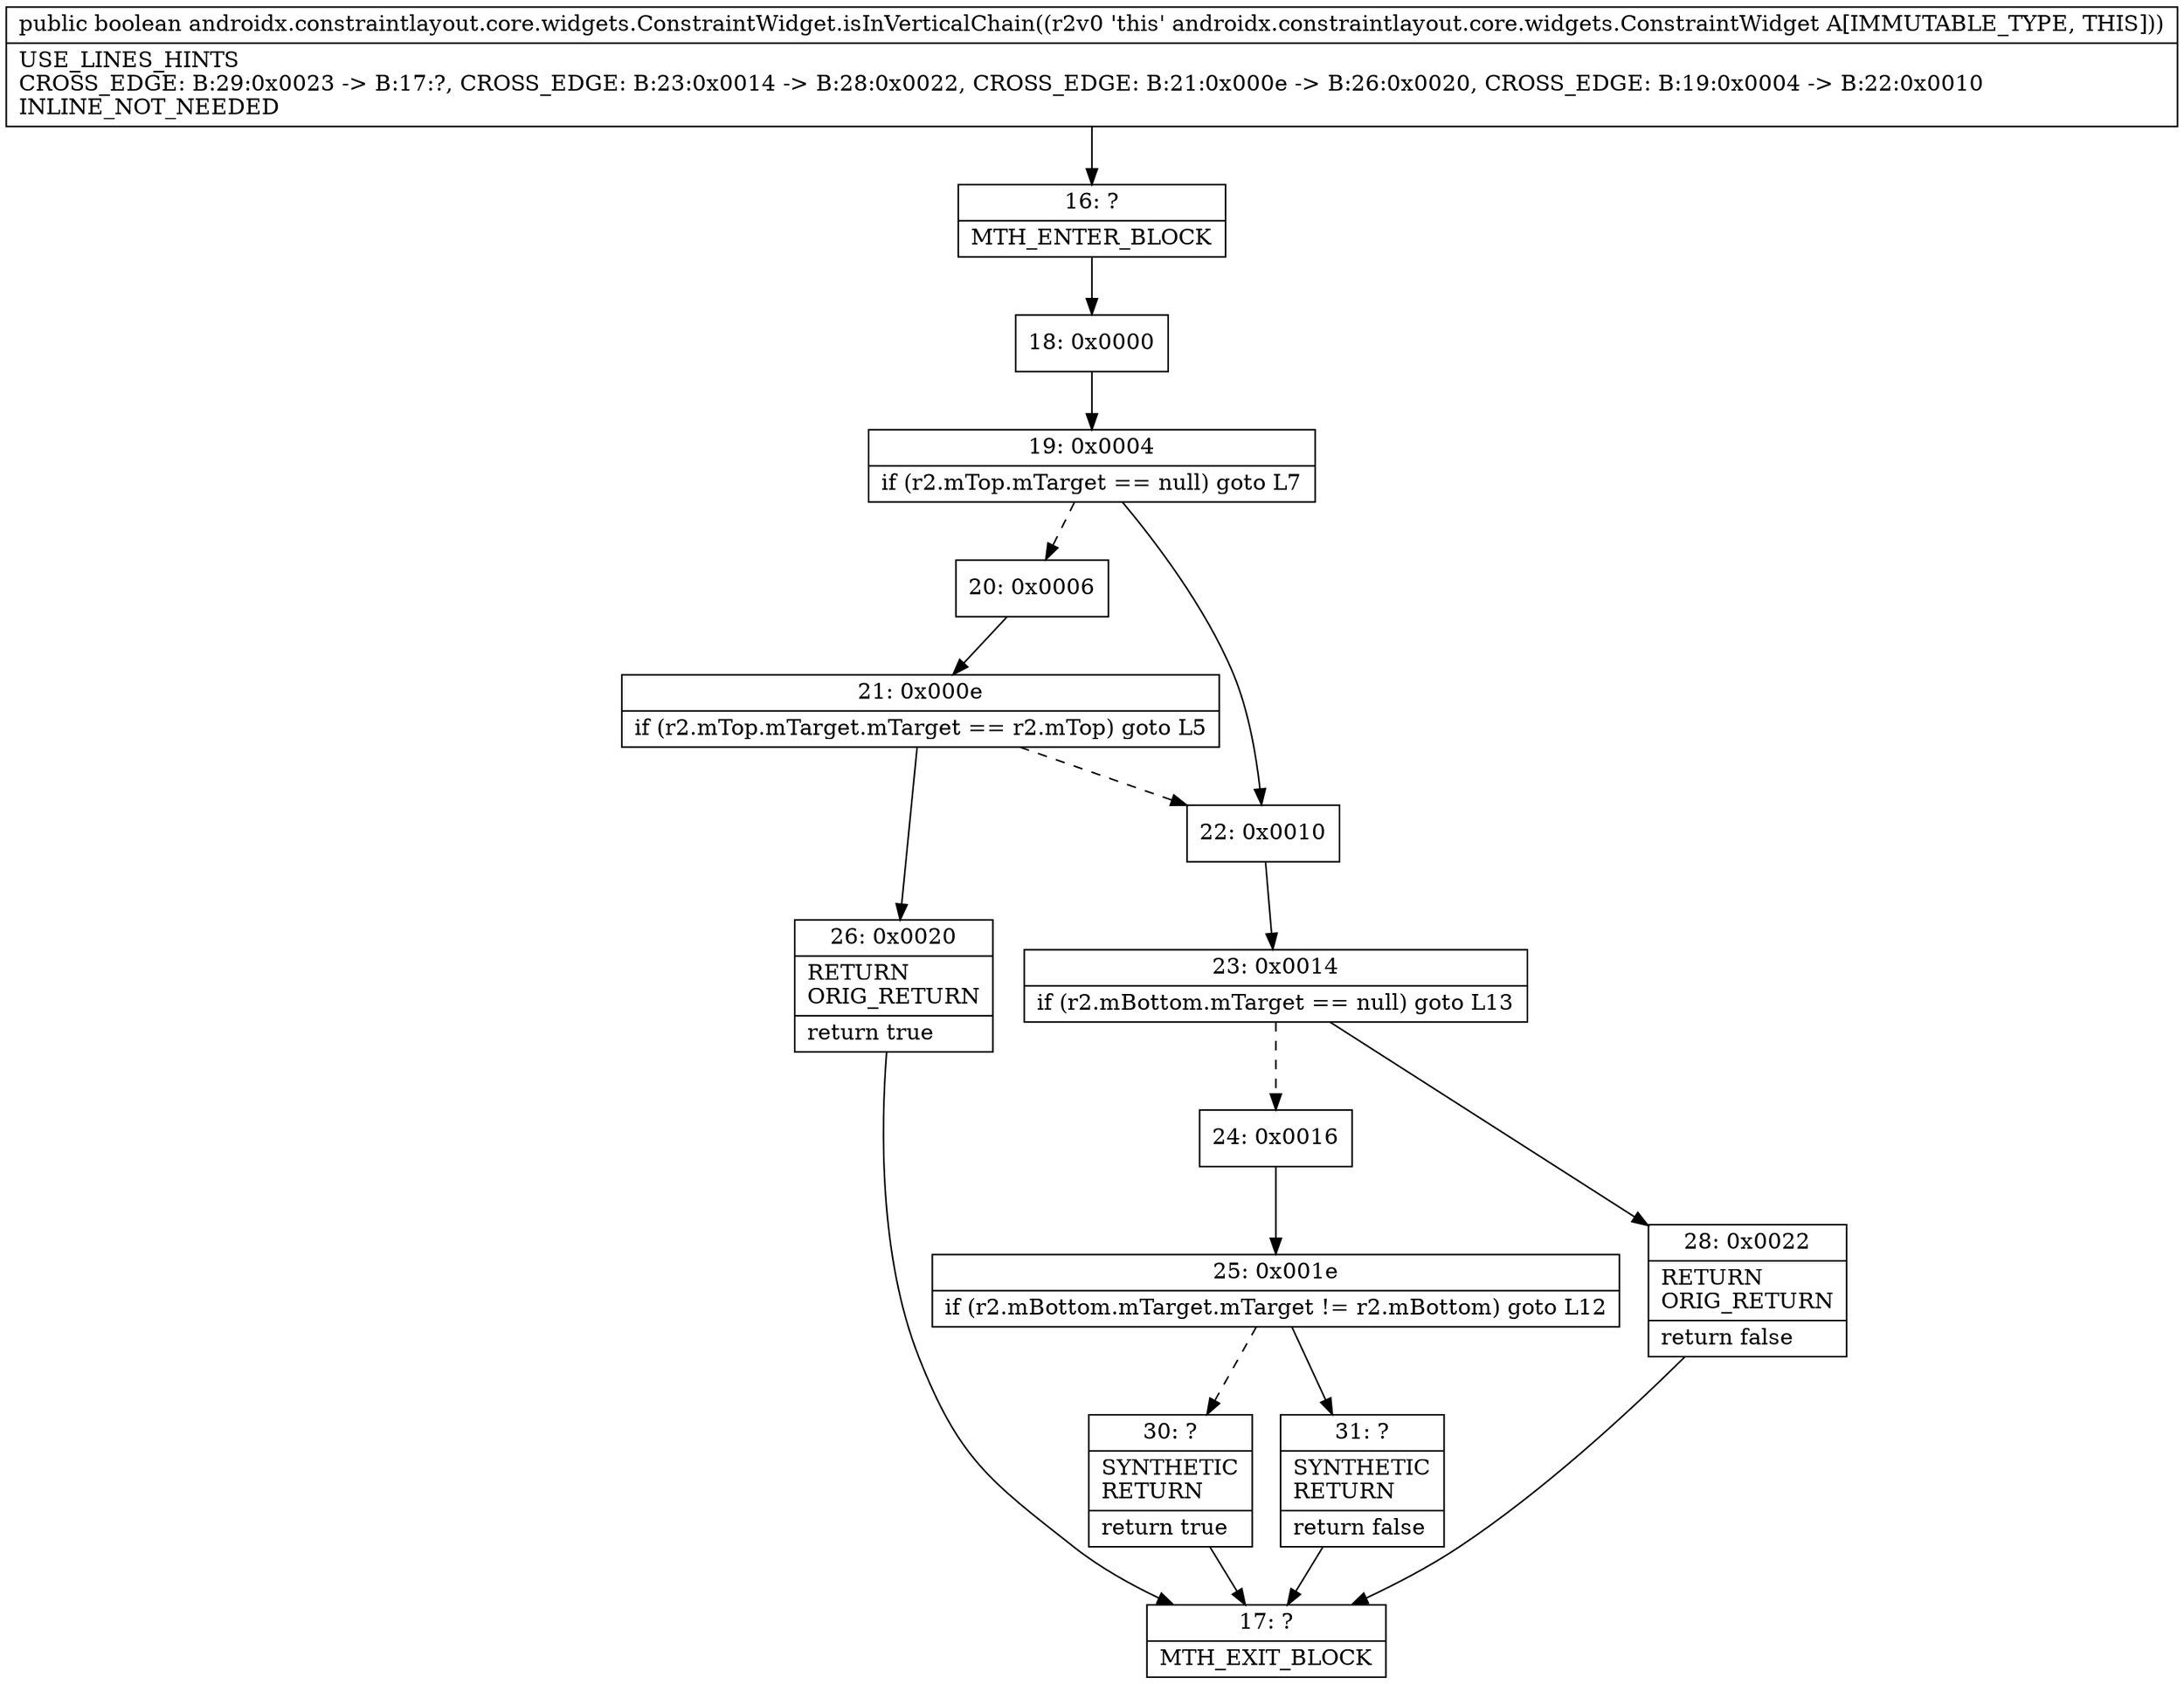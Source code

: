 digraph "CFG forandroidx.constraintlayout.core.widgets.ConstraintWidget.isInVerticalChain()Z" {
Node_16 [shape=record,label="{16\:\ ?|MTH_ENTER_BLOCK\l}"];
Node_18 [shape=record,label="{18\:\ 0x0000}"];
Node_19 [shape=record,label="{19\:\ 0x0004|if (r2.mTop.mTarget == null) goto L7\l}"];
Node_20 [shape=record,label="{20\:\ 0x0006}"];
Node_21 [shape=record,label="{21\:\ 0x000e|if (r2.mTop.mTarget.mTarget == r2.mTop) goto L5\l}"];
Node_26 [shape=record,label="{26\:\ 0x0020|RETURN\lORIG_RETURN\l|return true\l}"];
Node_17 [shape=record,label="{17\:\ ?|MTH_EXIT_BLOCK\l}"];
Node_22 [shape=record,label="{22\:\ 0x0010}"];
Node_23 [shape=record,label="{23\:\ 0x0014|if (r2.mBottom.mTarget == null) goto L13\l}"];
Node_24 [shape=record,label="{24\:\ 0x0016}"];
Node_25 [shape=record,label="{25\:\ 0x001e|if (r2.mBottom.mTarget.mTarget != r2.mBottom) goto L12\l}"];
Node_30 [shape=record,label="{30\:\ ?|SYNTHETIC\lRETURN\l|return true\l}"];
Node_31 [shape=record,label="{31\:\ ?|SYNTHETIC\lRETURN\l|return false\l}"];
Node_28 [shape=record,label="{28\:\ 0x0022|RETURN\lORIG_RETURN\l|return false\l}"];
MethodNode[shape=record,label="{public boolean androidx.constraintlayout.core.widgets.ConstraintWidget.isInVerticalChain((r2v0 'this' androidx.constraintlayout.core.widgets.ConstraintWidget A[IMMUTABLE_TYPE, THIS]))  | USE_LINES_HINTS\lCROSS_EDGE: B:29:0x0023 \-\> B:17:?, CROSS_EDGE: B:23:0x0014 \-\> B:28:0x0022, CROSS_EDGE: B:21:0x000e \-\> B:26:0x0020, CROSS_EDGE: B:19:0x0004 \-\> B:22:0x0010\lINLINE_NOT_NEEDED\l}"];
MethodNode -> Node_16;Node_16 -> Node_18;
Node_18 -> Node_19;
Node_19 -> Node_20[style=dashed];
Node_19 -> Node_22;
Node_20 -> Node_21;
Node_21 -> Node_22[style=dashed];
Node_21 -> Node_26;
Node_26 -> Node_17;
Node_22 -> Node_23;
Node_23 -> Node_24[style=dashed];
Node_23 -> Node_28;
Node_24 -> Node_25;
Node_25 -> Node_30[style=dashed];
Node_25 -> Node_31;
Node_30 -> Node_17;
Node_31 -> Node_17;
Node_28 -> Node_17;
}

